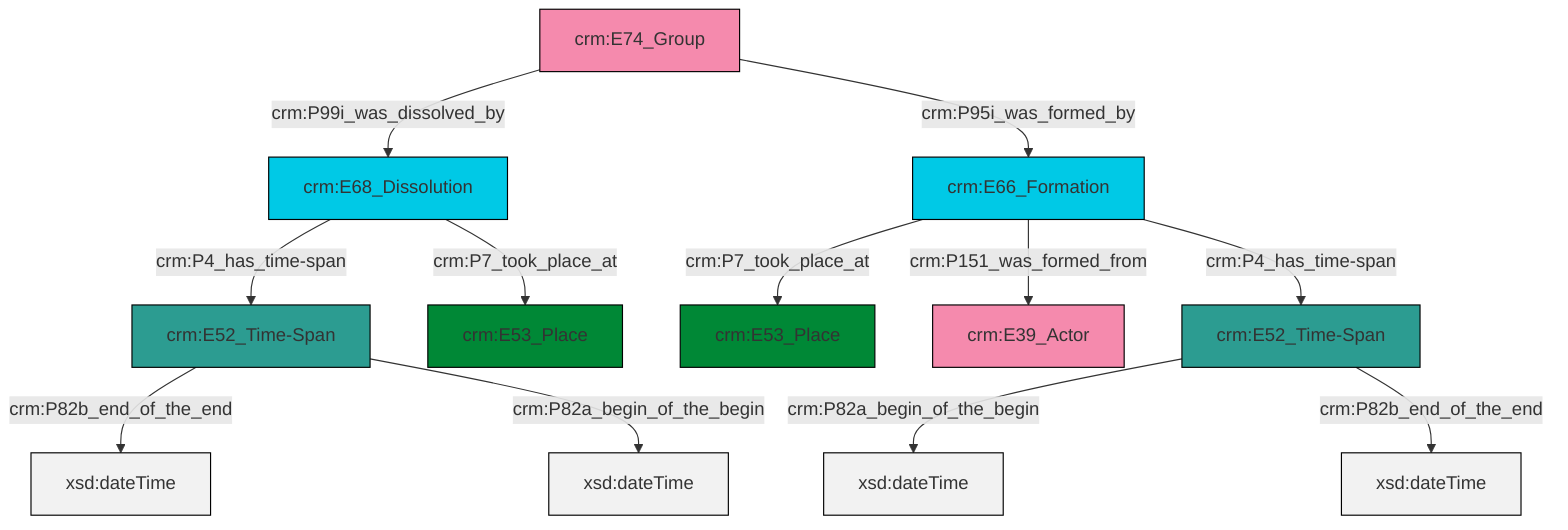 graph TD
classDef Literal fill:#f2f2f2,stroke:#000000;
classDef CRM_Entity fill:#FFFFFF,stroke:#000000;
classDef Temporal_Entity fill:#00C9E6, stroke:#000000;
classDef Type fill:#E18312, stroke:#000000;
classDef Time-Span fill:#2C9C91, stroke:#000000;
classDef Appellation fill:#FFEB7F, stroke:#000000;
classDef Place fill:#008836, stroke:#000000;
classDef Persistent_Item fill:#B266B2, stroke:#000000;
classDef Conceptual_Object fill:#FFD700, stroke:#000000;
classDef Physical_Thing fill:#D2B48C, stroke:#000000;
classDef Actor fill:#f58aad, stroke:#000000;
classDef PC_Classes fill:#4ce600, stroke:#000000;
classDef Multi fill:#cccccc,stroke:#000000;

0["crm:E52_Time-Span"]:::Time-Span -->|crm:P82b_end_of_the_end| 1[xsd:dateTime]:::Literal
4["crm:E66_Formation"]:::Temporal_Entity -->|crm:P7_took_place_at| 5["crm:E53_Place"]:::Place
7["crm:E52_Time-Span"]:::Time-Span -->|crm:P82a_begin_of_the_begin| 8[xsd:dateTime]:::Literal
7["crm:E52_Time-Span"]:::Time-Span -->|crm:P82b_end_of_the_end| 9[xsd:dateTime]:::Literal
13["crm:E68_Dissolution"]:::Temporal_Entity -->|crm:P4_has_time-span| 0["crm:E52_Time-Span"]:::Time-Span
14["crm:E74_Group"]:::Actor -->|crm:P99i_was_dissolved_by| 13["crm:E68_Dissolution"]:::Temporal_Entity
13["crm:E68_Dissolution"]:::Temporal_Entity -->|crm:P7_took_place_at| 10["crm:E53_Place"]:::Place
14["crm:E74_Group"]:::Actor -->|crm:P95i_was_formed_by| 4["crm:E66_Formation"]:::Temporal_Entity
0["crm:E52_Time-Span"]:::Time-Span -->|crm:P82a_begin_of_the_begin| 18[xsd:dateTime]:::Literal
4["crm:E66_Formation"]:::Temporal_Entity -->|crm:P151_was_formed_from| 2["crm:E39_Actor"]:::Actor
4["crm:E66_Formation"]:::Temporal_Entity -->|crm:P4_has_time-span| 7["crm:E52_Time-Span"]:::Time-Span